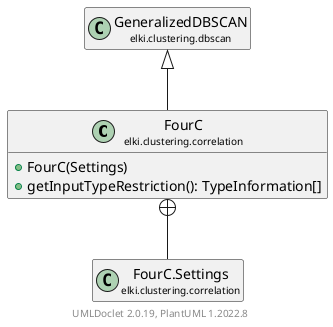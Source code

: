 @startuml
    remove .*\.(Instance|Par|Parameterizer|Factory)$
    set namespaceSeparator none
    hide empty fields
    hide empty methods

    class "<size:14>FourC\n<size:10>elki.clustering.correlation" as elki.clustering.correlation.FourC [[FourC.html]] {
        +FourC(Settings)
        +getInputTypeRestriction(): TypeInformation[]
    }

    class "<size:14>GeneralizedDBSCAN\n<size:10>elki.clustering.dbscan" as elki.clustering.dbscan.GeneralizedDBSCAN [[../dbscan/GeneralizedDBSCAN.html]]
    class "<size:14>FourC.Settings\n<size:10>elki.clustering.correlation" as elki.clustering.correlation.FourC.Settings [[FourC.Settings.html]]
    class "<size:14>FourC.Par\n<size:10>elki.clustering.correlation" as elki.clustering.correlation.FourC.Par [[FourC.Par.html]]

    elki.clustering.dbscan.GeneralizedDBSCAN <|-- elki.clustering.correlation.FourC
    elki.clustering.correlation.FourC +-- elki.clustering.correlation.FourC.Settings
    elki.clustering.correlation.FourC +-- elki.clustering.correlation.FourC.Par

    center footer UMLDoclet 2.0.19, PlantUML 1.2022.8
@enduml
